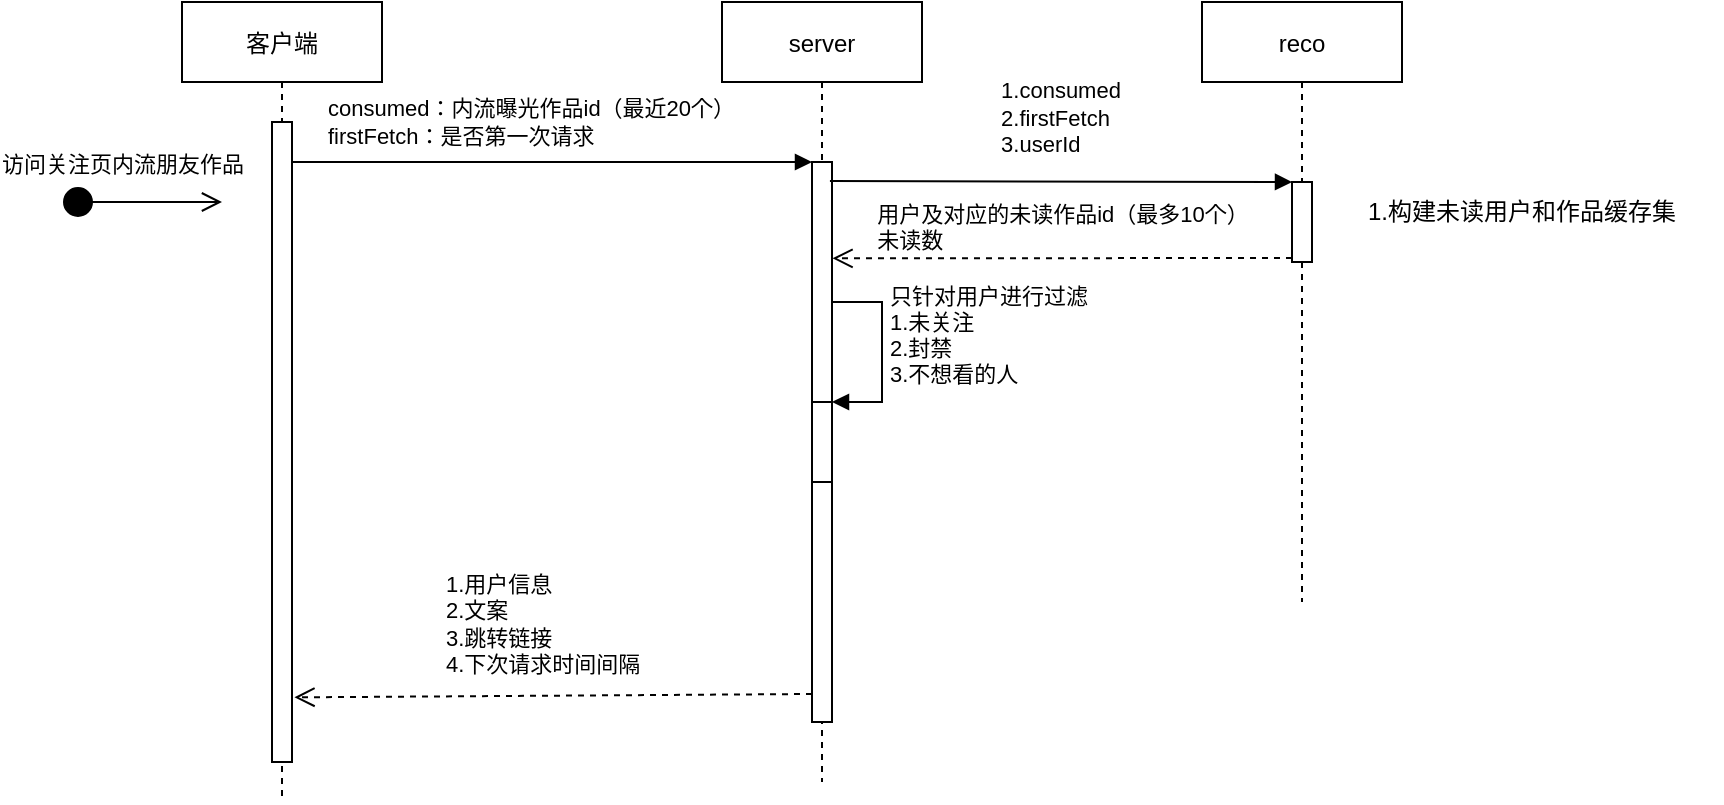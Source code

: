 <mxfile version="20.3.1" type="github">
  <diagram id="kgpKYQtTHZ0yAKxKKP6v" name="Page-1">
    <mxGraphModel dx="1687" dy="476" grid="1" gridSize="10" guides="1" tooltips="1" connect="1" arrows="1" fold="1" page="1" pageScale="1" pageWidth="850" pageHeight="1100" math="0" shadow="0">
      <root>
        <mxCell id="0" />
        <mxCell id="1" parent="0" />
        <mxCell id="3nuBFxr9cyL0pnOWT2aG-1" value="server" style="shape=umlLifeline;perimeter=lifelinePerimeter;container=1;collapsible=0;recursiveResize=0;rounded=0;shadow=0;strokeWidth=1;" parent="1" vertex="1">
          <mxGeometry x="270" y="80" width="100" height="390" as="geometry" />
        </mxCell>
        <mxCell id="QNqXrockImnFhQQdLpIy-12" value="只针对用户进行过滤&lt;br&gt;1.未关注&lt;br&gt;2.封禁&lt;br&gt;3.不想看的人&lt;br&gt;&lt;span style=&quot;font-size: 11px;&quot;&gt;&lt;br&gt;&lt;/span&gt;" style="edgeStyle=orthogonalEdgeStyle;html=1;align=left;spacingLeft=2;endArrow=block;rounded=0;entryX=1;entryY=0;" edge="1" target="QNqXrockImnFhQQdLpIy-11" parent="3nuBFxr9cyL0pnOWT2aG-1">
          <mxGeometry relative="1" as="geometry">
            <mxPoint x="50" y="150" as="sourcePoint" />
            <Array as="points">
              <mxPoint x="80" y="150" />
              <mxPoint x="80" y="200" />
            </Array>
          </mxGeometry>
        </mxCell>
        <mxCell id="QNqXrockImnFhQQdLpIy-3" value="" style="html=1;points=[];perimeter=orthogonalPerimeter;" vertex="1" parent="3nuBFxr9cyL0pnOWT2aG-1">
          <mxGeometry x="45" y="80" width="10" height="280" as="geometry" />
        </mxCell>
        <mxCell id="QNqXrockImnFhQQdLpIy-11" value="" style="html=1;points=[];perimeter=orthogonalPerimeter;" vertex="1" parent="3nuBFxr9cyL0pnOWT2aG-1">
          <mxGeometry x="45" y="200" width="10" height="40" as="geometry" />
        </mxCell>
        <mxCell id="3nuBFxr9cyL0pnOWT2aG-5" value="reco" style="shape=umlLifeline;perimeter=lifelinePerimeter;container=1;collapsible=0;recursiveResize=0;rounded=0;shadow=0;strokeWidth=1;" parent="1" vertex="1">
          <mxGeometry x="510" y="80" width="100" height="300" as="geometry" />
        </mxCell>
        <mxCell id="QNqXrockImnFhQQdLpIy-8" value="" style="html=1;points=[];perimeter=orthogonalPerimeter;" vertex="1" parent="3nuBFxr9cyL0pnOWT2aG-5">
          <mxGeometry x="45" y="90" width="10" height="40" as="geometry" />
        </mxCell>
        <mxCell id="QNqXrockImnFhQQdLpIy-1" value="客户端" style="shape=umlLifeline;perimeter=lifelinePerimeter;container=1;collapsible=0;recursiveResize=0;rounded=0;shadow=0;strokeWidth=1;" vertex="1" parent="1">
          <mxGeometry y="80" width="100" height="400" as="geometry" />
        </mxCell>
        <mxCell id="QNqXrockImnFhQQdLpIy-2" value="" style="points=[];perimeter=orthogonalPerimeter;rounded=0;shadow=0;strokeWidth=1;" vertex="1" parent="QNqXrockImnFhQQdLpIy-1">
          <mxGeometry x="45" y="60" width="10" height="320" as="geometry" />
        </mxCell>
        <mxCell id="QNqXrockImnFhQQdLpIy-4" value="" style="html=1;verticalAlign=bottom;endArrow=block;entryX=0;entryY=0;rounded=0;" edge="1" target="QNqXrockImnFhQQdLpIy-3" parent="1" source="QNqXrockImnFhQQdLpIy-2">
          <mxGeometry relative="1" as="geometry">
            <mxPoint x="150" y="200" as="sourcePoint" />
          </mxGeometry>
        </mxCell>
        <mxCell id="QNqXrockImnFhQQdLpIy-7" value="consumed：内流曝光作品id（最近20个）&lt;br&gt;firstFetch：是否第一次请求" style="edgeLabel;html=1;align=left;verticalAlign=middle;resizable=0;points=[];" vertex="1" connectable="0" parent="QNqXrockImnFhQQdLpIy-4">
          <mxGeometry x="-0.08" y="3" relative="1" as="geometry">
            <mxPoint x="-104" y="-17" as="offset" />
          </mxGeometry>
        </mxCell>
        <mxCell id="QNqXrockImnFhQQdLpIy-5" value="1.用户信息&lt;br&gt;2.文案&lt;br&gt;3.跳转链接&lt;br&gt;4.下次请求时间间隔" style="html=1;verticalAlign=bottom;endArrow=open;dashed=1;endSize=8;exitX=0;exitY=0.95;rounded=0;entryX=1.123;entryY=0.899;entryDx=0;entryDy=0;entryPerimeter=0;align=left;" edge="1" source="QNqXrockImnFhQQdLpIy-3" parent="1" target="QNqXrockImnFhQQdLpIy-2">
          <mxGeometry x="0.429" y="-7" relative="1" as="geometry">
            <mxPoint x="60" y="420" as="targetPoint" />
            <mxPoint as="offset" />
          </mxGeometry>
        </mxCell>
        <mxCell id="QNqXrockImnFhQQdLpIy-6" value="访问关注页内流朋友作品" style="html=1;verticalAlign=bottom;startArrow=circle;startFill=1;endArrow=open;startSize=6;endSize=8;rounded=0;" edge="1" parent="1">
          <mxGeometry x="-0.25" y="10" width="80" relative="1" as="geometry">
            <mxPoint x="-60" y="180" as="sourcePoint" />
            <mxPoint x="20" y="180" as="targetPoint" />
            <mxPoint as="offset" />
          </mxGeometry>
        </mxCell>
        <mxCell id="QNqXrockImnFhQQdLpIy-9" value="&lt;div style=&quot;text-align: left;&quot;&gt;1.consumed&lt;br&gt;2.firstFetch&lt;br&gt;3.userId&lt;br&gt;&lt;/div&gt;" style="html=1;verticalAlign=bottom;endArrow=block;entryX=0;entryY=0;rounded=0;exitX=0.897;exitY=0.034;exitDx=0;exitDy=0;exitPerimeter=0;" edge="1" target="QNqXrockImnFhQQdLpIy-8" parent="1" source="QNqXrockImnFhQQdLpIy-3">
          <mxGeometry x="0.002" y="10" relative="1" as="geometry">
            <mxPoint x="430" y="170" as="sourcePoint" />
            <mxPoint as="offset" />
          </mxGeometry>
        </mxCell>
        <mxCell id="QNqXrockImnFhQQdLpIy-10" value="&lt;div style=&quot;text-align: left;&quot;&gt;用户及对应的未读作品id（最多10个）&lt;/div&gt;&lt;div style=&quot;text-align: left;&quot;&gt;未读数&lt;/div&gt;" style="html=1;verticalAlign=bottom;endArrow=open;dashed=1;endSize=8;exitX=0;exitY=0.95;rounded=0;entryX=1.026;entryY=0.172;entryDx=0;entryDy=0;entryPerimeter=0;" edge="1" source="QNqXrockImnFhQQdLpIy-8" parent="1" target="QNqXrockImnFhQQdLpIy-3">
          <mxGeometry relative="1" as="geometry">
            <mxPoint x="430" y="246" as="targetPoint" />
          </mxGeometry>
        </mxCell>
        <mxCell id="QNqXrockImnFhQQdLpIy-13" value="1.构建未读用户和作品缓存集" style="text;html=1;strokeColor=none;fillColor=none;align=center;verticalAlign=middle;whiteSpace=wrap;rounded=0;" vertex="1" parent="1">
          <mxGeometry x="570" y="170" width="200" height="30" as="geometry" />
        </mxCell>
      </root>
    </mxGraphModel>
  </diagram>
</mxfile>
